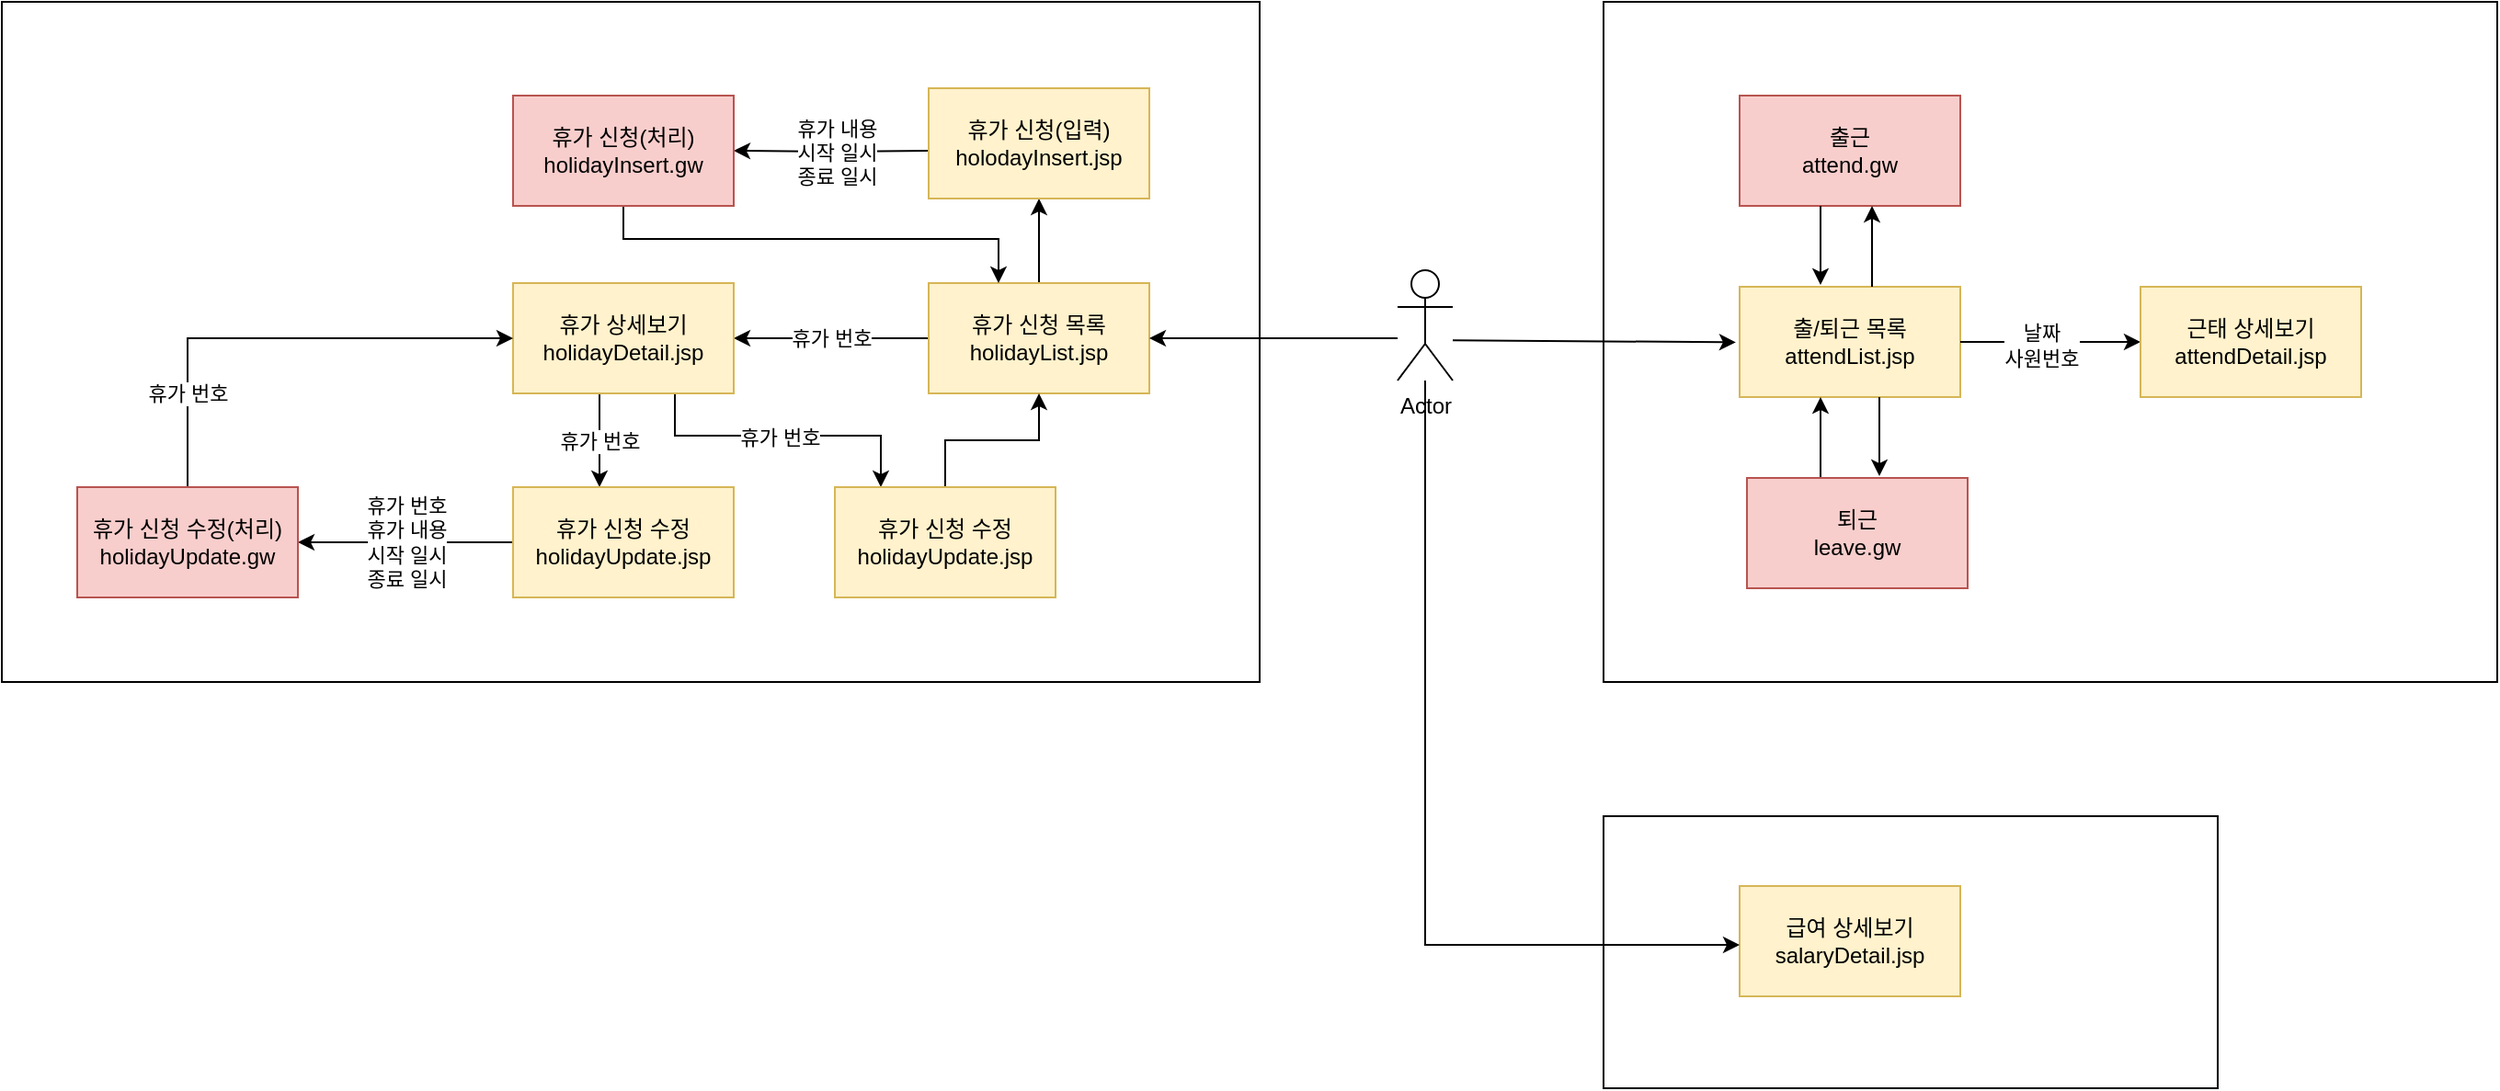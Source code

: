 <mxfile version="14.6.12" type="github">
  <diagram id="tWUlsx1ttD2VlI3Jn7RU" name="Page-1">
    <mxGraphModel dx="2283" dy="829" grid="0" gridSize="10" guides="1" tooltips="1" connect="1" arrows="1" fold="1" page="0" pageScale="1" pageWidth="827" pageHeight="1169" math="0" shadow="0">
      <root>
        <mxCell id="0" />
        <mxCell id="1" parent="0" />
        <mxCell id="IyHuPHh3DacPDzzkwzZm-1" value="Actor" style="shape=umlActor;verticalLabelPosition=bottom;verticalAlign=top;html=1;outlineConnect=0;" vertex="1" parent="1">
          <mxGeometry x="71" y="229" width="30" height="60" as="geometry" />
        </mxCell>
        <mxCell id="IyHuPHh3DacPDzzkwzZm-3" value="" style="rounded=0;whiteSpace=wrap;html=1;" vertex="1" parent="1">
          <mxGeometry x="183" y="83" width="486" height="370" as="geometry" />
        </mxCell>
        <mxCell id="IyHuPHh3DacPDzzkwzZm-7" value="출/퇴근 목록&lt;br&gt;attendList.jsp" style="rounded=0;whiteSpace=wrap;html=1;fillColor=#fff2cc;strokeColor=#d6b656;" vertex="1" parent="1">
          <mxGeometry x="257" y="238" width="120" height="60" as="geometry" />
        </mxCell>
        <mxCell id="IyHuPHh3DacPDzzkwzZm-12" value="" style="endArrow=classic;html=1;entryX=-0.017;entryY=0.37;entryDx=0;entryDy=0;entryPerimeter=0;" edge="1" parent="1">
          <mxGeometry width="50" height="50" relative="1" as="geometry">
            <mxPoint x="101" y="267.107" as="sourcePoint" />
            <mxPoint x="254.96" y="268.2" as="targetPoint" />
          </mxGeometry>
        </mxCell>
        <mxCell id="IyHuPHh3DacPDzzkwzZm-13" value="출근&lt;br&gt;attend.gw" style="rounded=0;whiteSpace=wrap;html=1;fillColor=#f8cecc;strokeColor=#b85450;" vertex="1" parent="1">
          <mxGeometry x="257" y="134" width="120" height="60" as="geometry" />
        </mxCell>
        <mxCell id="IyHuPHh3DacPDzzkwzZm-16" value="" style="endArrow=classic;html=1;" edge="1" parent="1">
          <mxGeometry width="50" height="50" relative="1" as="geometry">
            <mxPoint x="301" y="194" as="sourcePoint" />
            <mxPoint x="301" y="237" as="targetPoint" />
          </mxGeometry>
        </mxCell>
        <mxCell id="IyHuPHh3DacPDzzkwzZm-17" value="" style="endArrow=classic;html=1;" edge="1" parent="1">
          <mxGeometry width="50" height="50" relative="1" as="geometry">
            <mxPoint x="329" y="238" as="sourcePoint" />
            <mxPoint x="329" y="194" as="targetPoint" />
          </mxGeometry>
        </mxCell>
        <mxCell id="IyHuPHh3DacPDzzkwzZm-23" value="" style="endArrow=classic;html=1;" edge="1" parent="1">
          <mxGeometry width="50" height="50" relative="1" as="geometry">
            <mxPoint x="333" y="298" as="sourcePoint" />
            <mxPoint x="333" y="341" as="targetPoint" />
          </mxGeometry>
        </mxCell>
        <mxCell id="IyHuPHh3DacPDzzkwzZm-24" value="" style="endArrow=classic;html=1;" edge="1" parent="1">
          <mxGeometry width="50" height="50" relative="1" as="geometry">
            <mxPoint x="301" y="342" as="sourcePoint" />
            <mxPoint x="301" y="298" as="targetPoint" />
            <Array as="points">
              <mxPoint x="301" y="359" />
            </Array>
          </mxGeometry>
        </mxCell>
        <mxCell id="IyHuPHh3DacPDzzkwzZm-14" value="퇴근&lt;br&gt;leave.gw" style="rounded=0;whiteSpace=wrap;html=1;fillColor=#f8cecc;strokeColor=#b85450;" vertex="1" parent="1">
          <mxGeometry x="261" y="342" width="120" height="60" as="geometry" />
        </mxCell>
        <mxCell id="IyHuPHh3DacPDzzkwzZm-25" value="" style="endArrow=classic;html=1;" edge="1" parent="1" source="IyHuPHh3DacPDzzkwzZm-7" target="IyHuPHh3DacPDzzkwzZm-26">
          <mxGeometry width="50" height="50" relative="1" as="geometry">
            <mxPoint x="377" y="318" as="sourcePoint" />
            <mxPoint x="447.711" y="268" as="targetPoint" />
          </mxGeometry>
        </mxCell>
        <mxCell id="IyHuPHh3DacPDzzkwzZm-27" value="날짜&lt;br&gt;사원번호" style="edgeLabel;html=1;align=center;verticalAlign=middle;resizable=0;points=[];" vertex="1" connectable="0" parent="IyHuPHh3DacPDzzkwzZm-25">
          <mxGeometry x="-0.306" y="-2" relative="1" as="geometry">
            <mxPoint x="10" as="offset" />
          </mxGeometry>
        </mxCell>
        <mxCell id="IyHuPHh3DacPDzzkwzZm-26" value="근태 상세보기&lt;br&gt;attendDetail.jsp" style="rounded=0;whiteSpace=wrap;html=1;fillColor=#fff2cc;strokeColor=#d6b656;" vertex="1" parent="1">
          <mxGeometry x="475" y="238" width="120" height="60" as="geometry" />
        </mxCell>
        <mxCell id="IyHuPHh3DacPDzzkwzZm-28" value="" style="rounded=0;whiteSpace=wrap;html=1;" vertex="1" parent="1">
          <mxGeometry x="-688" y="83" width="684" height="370" as="geometry" />
        </mxCell>
        <mxCell id="IyHuPHh3DacPDzzkwzZm-33" style="edgeStyle=orthogonalEdgeStyle;rounded=0;orthogonalLoop=1;jettySize=auto;html=1;entryX=0.5;entryY=1;entryDx=0;entryDy=0;" edge="1" parent="1" source="IyHuPHh3DacPDzzkwzZm-29" target="IyHuPHh3DacPDzzkwzZm-32">
          <mxGeometry relative="1" as="geometry" />
        </mxCell>
        <mxCell id="IyHuPHh3DacPDzzkwzZm-41" style="edgeStyle=orthogonalEdgeStyle;rounded=0;orthogonalLoop=1;jettySize=auto;html=1;entryX=1;entryY=0.5;entryDx=0;entryDy=0;" edge="1" parent="1" source="IyHuPHh3DacPDzzkwzZm-29" target="IyHuPHh3DacPDzzkwzZm-34">
          <mxGeometry relative="1" as="geometry" />
        </mxCell>
        <mxCell id="IyHuPHh3DacPDzzkwzZm-42" value="휴가 번호" style="edgeLabel;html=1;align=center;verticalAlign=middle;resizable=0;points=[];" vertex="1" connectable="0" parent="IyHuPHh3DacPDzzkwzZm-41">
          <mxGeometry x="0.207" relative="1" as="geometry">
            <mxPoint x="11" as="offset" />
          </mxGeometry>
        </mxCell>
        <mxCell id="IyHuPHh3DacPDzzkwzZm-29" value="휴가 신청 목록&lt;br&gt;holidayList.jsp" style="rounded=0;whiteSpace=wrap;html=1;fillColor=#fff2cc;strokeColor=#d6b656;" vertex="1" parent="1">
          <mxGeometry x="-184" y="236" width="120" height="60" as="geometry" />
        </mxCell>
        <mxCell id="IyHuPHh3DacPDzzkwzZm-31" value="" style="endArrow=classic;html=1;" edge="1" parent="1" target="IyHuPHh3DacPDzzkwzZm-29">
          <mxGeometry width="50" height="50" relative="1" as="geometry">
            <mxPoint x="71" y="266" as="sourcePoint" />
            <mxPoint x="0.289" y="266" as="targetPoint" />
          </mxGeometry>
        </mxCell>
        <mxCell id="IyHuPHh3DacPDzzkwzZm-39" style="edgeStyle=orthogonalEdgeStyle;rounded=0;orthogonalLoop=1;jettySize=auto;html=1;" edge="1" parent="1" target="IyHuPHh3DacPDzzkwzZm-38">
          <mxGeometry relative="1" as="geometry">
            <mxPoint x="-184" y="164" as="sourcePoint" />
          </mxGeometry>
        </mxCell>
        <mxCell id="IyHuPHh3DacPDzzkwzZm-40" value="휴가 내용&lt;br&gt;시작 일시&lt;br&gt;종료 일시" style="edgeLabel;html=1;align=center;verticalAlign=middle;resizable=0;points=[];" vertex="1" connectable="0" parent="IyHuPHh3DacPDzzkwzZm-39">
          <mxGeometry x="-0.17" y="-2" relative="1" as="geometry">
            <mxPoint x="-6" y="2" as="offset" />
          </mxGeometry>
        </mxCell>
        <mxCell id="IyHuPHh3DacPDzzkwzZm-32" value="휴가 신청(입력)&lt;br&gt;holodayInsert.jsp" style="rounded=0;whiteSpace=wrap;html=1;fillColor=#fff2cc;strokeColor=#d6b656;" vertex="1" parent="1">
          <mxGeometry x="-184" y="130" width="120" height="60" as="geometry" />
        </mxCell>
        <mxCell id="IyHuPHh3DacPDzzkwzZm-36" style="edgeStyle=orthogonalEdgeStyle;rounded=0;orthogonalLoop=1;jettySize=auto;html=1;" edge="1" parent="1">
          <mxGeometry relative="1" as="geometry">
            <mxPoint x="-363" y="296" as="sourcePoint" />
            <mxPoint x="-363" y="347" as="targetPoint" />
          </mxGeometry>
        </mxCell>
        <mxCell id="IyHuPHh3DacPDzzkwzZm-37" value="휴가 번호" style="edgeLabel;html=1;align=center;verticalAlign=middle;resizable=0;points=[];" vertex="1" connectable="0" parent="IyHuPHh3DacPDzzkwzZm-36">
          <mxGeometry x="-0.264" y="-1" relative="1" as="geometry">
            <mxPoint x="1" y="7" as="offset" />
          </mxGeometry>
        </mxCell>
        <mxCell id="IyHuPHh3DacPDzzkwzZm-48" style="edgeStyle=orthogonalEdgeStyle;rounded=0;orthogonalLoop=1;jettySize=auto;html=1;" edge="1" parent="1" source="IyHuPHh3DacPDzzkwzZm-34" target="IyHuPHh3DacPDzzkwzZm-47">
          <mxGeometry relative="1" as="geometry">
            <Array as="points">
              <mxPoint x="-322" y="319" />
              <mxPoint x="-210" y="319" />
            </Array>
          </mxGeometry>
        </mxCell>
        <mxCell id="IyHuPHh3DacPDzzkwzZm-51" value="휴가 번호" style="edgeLabel;html=1;align=center;verticalAlign=middle;resizable=0;points=[];" vertex="1" connectable="0" parent="IyHuPHh3DacPDzzkwzZm-48">
          <mxGeometry x="-0.161" y="-1" relative="1" as="geometry">
            <mxPoint x="11" as="offset" />
          </mxGeometry>
        </mxCell>
        <mxCell id="IyHuPHh3DacPDzzkwzZm-34" value="휴가 상세보기&lt;br&gt;holidayDetail.jsp" style="rounded=0;whiteSpace=wrap;html=1;fillColor=#fff2cc;strokeColor=#d6b656;" vertex="1" parent="1">
          <mxGeometry x="-410" y="236" width="120" height="60" as="geometry" />
        </mxCell>
        <mxCell id="IyHuPHh3DacPDzzkwzZm-53" style="edgeStyle=orthogonalEdgeStyle;rounded=0;orthogonalLoop=1;jettySize=auto;html=1;entryX=1;entryY=0.5;entryDx=0;entryDy=0;" edge="1" parent="1" source="IyHuPHh3DacPDzzkwzZm-35" target="IyHuPHh3DacPDzzkwzZm-52">
          <mxGeometry relative="1" as="geometry" />
        </mxCell>
        <mxCell id="IyHuPHh3DacPDzzkwzZm-54" value="휴가 번호&lt;br&gt;휴가 내용&lt;br&gt;시작 일시&lt;br&gt;종료 일시" style="edgeLabel;html=1;align=center;verticalAlign=middle;resizable=0;points=[];" vertex="1" connectable="0" parent="IyHuPHh3DacPDzzkwzZm-53">
          <mxGeometry x="0.295" y="2" relative="1" as="geometry">
            <mxPoint x="18" y="-2" as="offset" />
          </mxGeometry>
        </mxCell>
        <mxCell id="IyHuPHh3DacPDzzkwzZm-35" value="휴가 신청 수정&lt;br&gt;holidayUpdate.jsp" style="rounded=0;whiteSpace=wrap;html=1;fillColor=#fff2cc;strokeColor=#d6b656;" vertex="1" parent="1">
          <mxGeometry x="-410" y="347" width="120" height="60" as="geometry" />
        </mxCell>
        <mxCell id="IyHuPHh3DacPDzzkwzZm-43" style="edgeStyle=orthogonalEdgeStyle;rounded=0;orthogonalLoop=1;jettySize=auto;html=1;" edge="1" parent="1" source="IyHuPHh3DacPDzzkwzZm-38" target="IyHuPHh3DacPDzzkwzZm-29">
          <mxGeometry relative="1" as="geometry">
            <Array as="points">
              <mxPoint x="-350" y="212" />
              <mxPoint x="-146" y="212" />
            </Array>
          </mxGeometry>
        </mxCell>
        <mxCell id="IyHuPHh3DacPDzzkwzZm-38" value="휴가 신청(처리)&lt;br&gt;holidayInsert.gw" style="rounded=0;whiteSpace=wrap;html=1;fillColor=#f8cecc;strokeColor=#b85450;" vertex="1" parent="1">
          <mxGeometry x="-410" y="134" width="120" height="60" as="geometry" />
        </mxCell>
        <mxCell id="IyHuPHh3DacPDzzkwzZm-50" style="edgeStyle=orthogonalEdgeStyle;rounded=0;orthogonalLoop=1;jettySize=auto;html=1;" edge="1" parent="1" source="IyHuPHh3DacPDzzkwzZm-47" target="IyHuPHh3DacPDzzkwzZm-29">
          <mxGeometry relative="1" as="geometry" />
        </mxCell>
        <mxCell id="IyHuPHh3DacPDzzkwzZm-47" value="휴가 신청 수정&lt;br&gt;holidayUpdate.jsp" style="rounded=0;whiteSpace=wrap;html=1;fillColor=#fff2cc;strokeColor=#d6b656;" vertex="1" parent="1">
          <mxGeometry x="-235" y="347" width="120" height="60" as="geometry" />
        </mxCell>
        <mxCell id="IyHuPHh3DacPDzzkwzZm-55" style="edgeStyle=orthogonalEdgeStyle;rounded=0;orthogonalLoop=1;jettySize=auto;html=1;entryX=0;entryY=0.5;entryDx=0;entryDy=0;" edge="1" parent="1" source="IyHuPHh3DacPDzzkwzZm-52" target="IyHuPHh3DacPDzzkwzZm-34">
          <mxGeometry relative="1" as="geometry">
            <Array as="points">
              <mxPoint x="-587" y="266" />
            </Array>
          </mxGeometry>
        </mxCell>
        <mxCell id="IyHuPHh3DacPDzzkwzZm-56" value="휴가 번호" style="edgeLabel;html=1;align=center;verticalAlign=middle;resizable=0;points=[];" vertex="1" connectable="0" parent="IyHuPHh3DacPDzzkwzZm-55">
          <mxGeometry x="-0.448" y="-3" relative="1" as="geometry">
            <mxPoint x="-3" y="20" as="offset" />
          </mxGeometry>
        </mxCell>
        <mxCell id="IyHuPHh3DacPDzzkwzZm-52" value="휴가 신청 수정(처리)&lt;br&gt;holidayUpdate.gw" style="rounded=0;whiteSpace=wrap;html=1;fillColor=#f8cecc;strokeColor=#b85450;" vertex="1" parent="1">
          <mxGeometry x="-647" y="347" width="120" height="60" as="geometry" />
        </mxCell>
        <mxCell id="IyHuPHh3DacPDzzkwzZm-57" value="" style="rounded=0;whiteSpace=wrap;html=1;" vertex="1" parent="1">
          <mxGeometry x="183" y="526" width="334" height="148" as="geometry" />
        </mxCell>
        <mxCell id="IyHuPHh3DacPDzzkwzZm-59" value="급여 상세보기&lt;br&gt;salaryDetail.jsp" style="rounded=0;whiteSpace=wrap;html=1;fillColor=#fff2cc;strokeColor=#d6b656;" vertex="1" parent="1">
          <mxGeometry x="257" y="564" width="120" height="60" as="geometry" />
        </mxCell>
        <mxCell id="IyHuPHh3DacPDzzkwzZm-58" style="edgeStyle=orthogonalEdgeStyle;rounded=0;orthogonalLoop=1;jettySize=auto;html=1;" edge="1" parent="1" source="IyHuPHh3DacPDzzkwzZm-1" target="IyHuPHh3DacPDzzkwzZm-59">
          <mxGeometry relative="1" as="geometry">
            <Array as="points">
              <mxPoint x="86" y="596" />
              <mxPoint x="303" y="596" />
            </Array>
          </mxGeometry>
        </mxCell>
      </root>
    </mxGraphModel>
  </diagram>
</mxfile>
